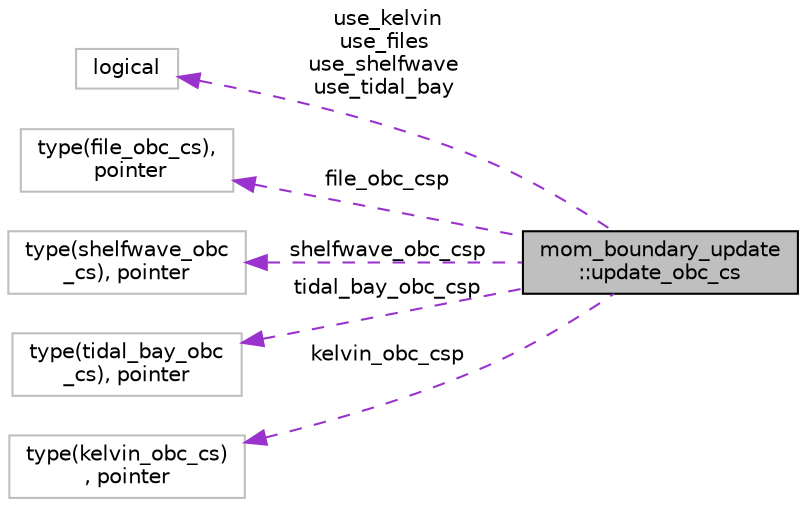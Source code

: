 digraph "mom_boundary_update::update_obc_cs"
{
 // INTERACTIVE_SVG=YES
  edge [fontname="Helvetica",fontsize="10",labelfontname="Helvetica",labelfontsize="10"];
  node [fontname="Helvetica",fontsize="10",shape=record];
  rankdir="LR";
  Node1 [label="mom_boundary_update\l::update_obc_cs",height=0.2,width=0.4,color="black", fillcolor="grey75", style="filled", fontcolor="black"];
  Node2 -> Node1 [dir="back",color="darkorchid3",fontsize="10",style="dashed",label=" use_kelvin\nuse_files\nuse_shelfwave\nuse_tidal_bay" ,fontname="Helvetica"];
  Node2 [label="logical",height=0.2,width=0.4,color="grey75", fillcolor="white", style="filled"];
  Node3 -> Node1 [dir="back",color="darkorchid3",fontsize="10",style="dashed",label=" file_obc_csp" ,fontname="Helvetica"];
  Node3 [label="type(file_obc_cs),\l pointer",height=0.2,width=0.4,color="grey75", fillcolor="white", style="filled"];
  Node4 -> Node1 [dir="back",color="darkorchid3",fontsize="10",style="dashed",label=" shelfwave_obc_csp" ,fontname="Helvetica"];
  Node4 [label="type(shelfwave_obc\l_cs), pointer",height=0.2,width=0.4,color="grey75", fillcolor="white", style="filled"];
  Node5 -> Node1 [dir="back",color="darkorchid3",fontsize="10",style="dashed",label=" tidal_bay_obc_csp" ,fontname="Helvetica"];
  Node5 [label="type(tidal_bay_obc\l_cs), pointer",height=0.2,width=0.4,color="grey75", fillcolor="white", style="filled"];
  Node6 -> Node1 [dir="back",color="darkorchid3",fontsize="10",style="dashed",label=" kelvin_obc_csp" ,fontname="Helvetica"];
  Node6 [label="type(kelvin_obc_cs)\l, pointer",height=0.2,width=0.4,color="grey75", fillcolor="white", style="filled"];
}
